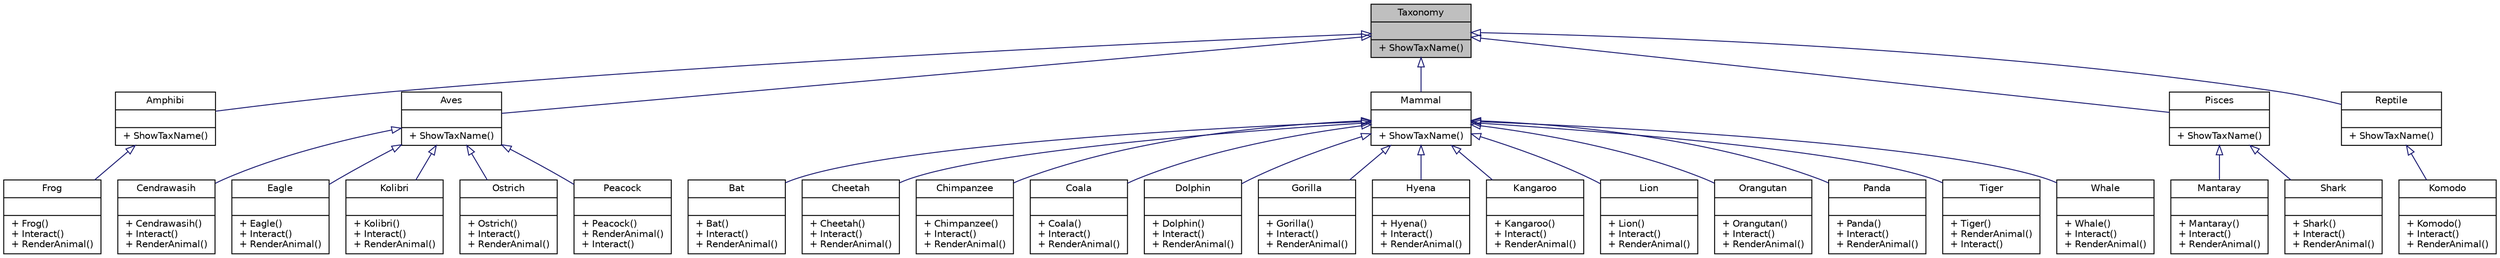 digraph "Taxonomy"
{
  edge [fontname="Helvetica",fontsize="10",labelfontname="Helvetica",labelfontsize="10"];
  node [fontname="Helvetica",fontsize="10",shape=record];
  Node1 [label="{Taxonomy\n||+ ShowTaxName()\l}",height=0.2,width=0.4,color="black", fillcolor="grey75", style="filled", fontcolor="black"];
  Node1 -> Node2 [dir="back",color="midnightblue",fontsize="10",style="solid",arrowtail="onormal"];
  Node2 [label="{Amphibi\n||+ ShowTaxName()\l}",height=0.2,width=0.4,color="black", fillcolor="white", style="filled",URL="$classAmphibi.html"];
  Node2 -> Node3 [dir="back",color="midnightblue",fontsize="10",style="solid",arrowtail="onormal"];
  Node3 [label="{Frog\n||+ Frog()\l+ Interact()\l+ RenderAnimal()\l}",height=0.2,width=0.4,color="black", fillcolor="white", style="filled",URL="$classFrog.html"];
  Node1 -> Node4 [dir="back",color="midnightblue",fontsize="10",style="solid",arrowtail="onormal"];
  Node4 [label="{Aves\n||+ ShowTaxName()\l}",height=0.2,width=0.4,color="black", fillcolor="white", style="filled",URL="$classAves.html"];
  Node4 -> Node5 [dir="back",color="midnightblue",fontsize="10",style="solid",arrowtail="onormal"];
  Node5 [label="{Cendrawasih\n||+ Cendrawasih()\l+ Interact()\l+ RenderAnimal()\l}",height=0.2,width=0.4,color="black", fillcolor="white", style="filled",URL="$classCendrawasih.html"];
  Node4 -> Node6 [dir="back",color="midnightblue",fontsize="10",style="solid",arrowtail="onormal"];
  Node6 [label="{Eagle\n||+ Eagle()\l+ Interact()\l+ RenderAnimal()\l}",height=0.2,width=0.4,color="black", fillcolor="white", style="filled",URL="$classEagle.html"];
  Node4 -> Node7 [dir="back",color="midnightblue",fontsize="10",style="solid",arrowtail="onormal"];
  Node7 [label="{Kolibri\n||+ Kolibri()\l+ Interact()\l+ RenderAnimal()\l}",height=0.2,width=0.4,color="black", fillcolor="white", style="filled",URL="$classKolibri.html"];
  Node4 -> Node8 [dir="back",color="midnightblue",fontsize="10",style="solid",arrowtail="onormal"];
  Node8 [label="{Ostrich\n||+ Ostrich()\l+ Interact()\l+ RenderAnimal()\l}",height=0.2,width=0.4,color="black", fillcolor="white", style="filled",URL="$classOstrich.html"];
  Node4 -> Node9 [dir="back",color="midnightblue",fontsize="10",style="solid",arrowtail="onormal"];
  Node9 [label="{Peacock\n||+ Peacock()\l+ RenderAnimal()\l+ Interact()\l}",height=0.2,width=0.4,color="black", fillcolor="white", style="filled",URL="$classPeacock.html"];
  Node1 -> Node10 [dir="back",color="midnightblue",fontsize="10",style="solid",arrowtail="onormal"];
  Node10 [label="{Mammal\n||+ ShowTaxName()\l}",height=0.2,width=0.4,color="black", fillcolor="white", style="filled",URL="$classMammal.html"];
  Node10 -> Node11 [dir="back",color="midnightblue",fontsize="10",style="solid",arrowtail="onormal"];
  Node11 [label="{Bat\n||+ Bat()\l+ Interact()\l+ RenderAnimal()\l}",height=0.2,width=0.4,color="black", fillcolor="white", style="filled",URL="$classBat.html"];
  Node10 -> Node12 [dir="back",color="midnightblue",fontsize="10",style="solid",arrowtail="onormal"];
  Node12 [label="{Cheetah\n||+ Cheetah()\l+ Interact()\l+ RenderAnimal()\l}",height=0.2,width=0.4,color="black", fillcolor="white", style="filled",URL="$classCheetah.html"];
  Node10 -> Node13 [dir="back",color="midnightblue",fontsize="10",style="solid",arrowtail="onormal"];
  Node13 [label="{Chimpanzee\n||+ Chimpanzee()\l+ Interact()\l+ RenderAnimal()\l}",height=0.2,width=0.4,color="black", fillcolor="white", style="filled",URL="$classChimpanzee.html"];
  Node10 -> Node14 [dir="back",color="midnightblue",fontsize="10",style="solid",arrowtail="onormal"];
  Node14 [label="{Coala\n||+ Coala()\l+ Interact()\l+ RenderAnimal()\l}",height=0.2,width=0.4,color="black", fillcolor="white", style="filled",URL="$classCoala.html"];
  Node10 -> Node15 [dir="back",color="midnightblue",fontsize="10",style="solid",arrowtail="onormal"];
  Node15 [label="{Dolphin\n||+ Dolphin()\l+ Interact()\l+ RenderAnimal()\l}",height=0.2,width=0.4,color="black", fillcolor="white", style="filled",URL="$classDolphin.html"];
  Node10 -> Node16 [dir="back",color="midnightblue",fontsize="10",style="solid",arrowtail="onormal"];
  Node16 [label="{Gorilla\n||+ Gorilla()\l+ Interact()\l+ RenderAnimal()\l}",height=0.2,width=0.4,color="black", fillcolor="white", style="filled",URL="$classGorilla.html"];
  Node10 -> Node17 [dir="back",color="midnightblue",fontsize="10",style="solid",arrowtail="onormal"];
  Node17 [label="{Hyena\n||+ Hyena()\l+ Interact()\l+ RenderAnimal()\l}",height=0.2,width=0.4,color="black", fillcolor="white", style="filled",URL="$classHyena.html"];
  Node10 -> Node18 [dir="back",color="midnightblue",fontsize="10",style="solid",arrowtail="onormal"];
  Node18 [label="{Kangaroo\n||+ Kangaroo()\l+ Interact()\l+ RenderAnimal()\l}",height=0.2,width=0.4,color="black", fillcolor="white", style="filled",URL="$classKangaroo.html"];
  Node10 -> Node19 [dir="back",color="midnightblue",fontsize="10",style="solid",arrowtail="onormal"];
  Node19 [label="{Lion\n||+ Lion()\l+ Interact()\l+ RenderAnimal()\l}",height=0.2,width=0.4,color="black", fillcolor="white", style="filled",URL="$classLion.html"];
  Node10 -> Node20 [dir="back",color="midnightblue",fontsize="10",style="solid",arrowtail="onormal"];
  Node20 [label="{Orangutan\n||+ Orangutan()\l+ Interact()\l+ RenderAnimal()\l}",height=0.2,width=0.4,color="black", fillcolor="white", style="filled",URL="$classOrangutan.html"];
  Node10 -> Node21 [dir="back",color="midnightblue",fontsize="10",style="solid",arrowtail="onormal"];
  Node21 [label="{Panda\n||+ Panda()\l+ Interact()\l+ RenderAnimal()\l}",height=0.2,width=0.4,color="black", fillcolor="white", style="filled",URL="$classPanda.html"];
  Node10 -> Node22 [dir="back",color="midnightblue",fontsize="10",style="solid",arrowtail="onormal"];
  Node22 [label="{Tiger\n||+ Tiger()\l+ RenderAnimal()\l+ Interact()\l}",height=0.2,width=0.4,color="black", fillcolor="white", style="filled",URL="$classTiger.html"];
  Node10 -> Node23 [dir="back",color="midnightblue",fontsize="10",style="solid",arrowtail="onormal"];
  Node23 [label="{Whale\n||+ Whale()\l+ Interact()\l+ RenderAnimal()\l}",height=0.2,width=0.4,color="black", fillcolor="white", style="filled",URL="$classWhale.html"];
  Node1 -> Node24 [dir="back",color="midnightblue",fontsize="10",style="solid",arrowtail="onormal"];
  Node24 [label="{Pisces\n||+ ShowTaxName()\l}",height=0.2,width=0.4,color="black", fillcolor="white", style="filled",URL="$classPisces.html"];
  Node24 -> Node25 [dir="back",color="midnightblue",fontsize="10",style="solid",arrowtail="onormal"];
  Node25 [label="{Mantaray\n||+ Mantaray()\l+ Interact()\l+ RenderAnimal()\l}",height=0.2,width=0.4,color="black", fillcolor="white", style="filled",URL="$classMantaray.html"];
  Node24 -> Node26 [dir="back",color="midnightblue",fontsize="10",style="solid",arrowtail="onormal"];
  Node26 [label="{Shark\n||+ Shark()\l+ Interact()\l+ RenderAnimal()\l}",height=0.2,width=0.4,color="black", fillcolor="white", style="filled",URL="$classShark.html"];
  Node1 -> Node27 [dir="back",color="midnightblue",fontsize="10",style="solid",arrowtail="onormal"];
  Node27 [label="{Reptile\n||+ ShowTaxName()\l}",height=0.2,width=0.4,color="black", fillcolor="white", style="filled",URL="$classReptile.html"];
  Node27 -> Node28 [dir="back",color="midnightblue",fontsize="10",style="solid",arrowtail="onormal"];
  Node28 [label="{Komodo\n||+ Komodo()\l+ Interact()\l+ RenderAnimal()\l}",height=0.2,width=0.4,color="black", fillcolor="white", style="filled",URL="$classKomodo.html"];
}
